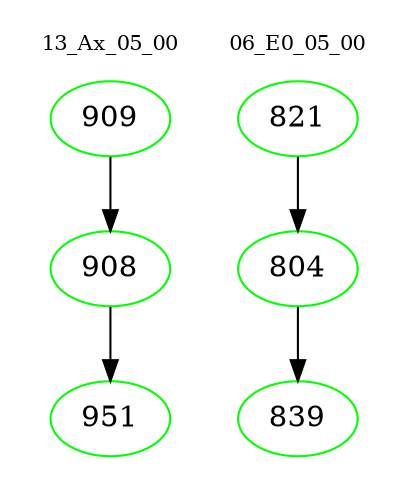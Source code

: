 digraph{
subgraph cluster_0 {
color = white
label = "13_Ax_05_00";
fontsize=10;
T0_909 [label="909", color="green"]
T0_909 -> T0_908 [color="black"]
T0_908 [label="908", color="green"]
T0_908 -> T0_951 [color="black"]
T0_951 [label="951", color="green"]
}
subgraph cluster_1 {
color = white
label = "06_E0_05_00";
fontsize=10;
T1_821 [label="821", color="green"]
T1_821 -> T1_804 [color="black"]
T1_804 [label="804", color="green"]
T1_804 -> T1_839 [color="black"]
T1_839 [label="839", color="green"]
}
}

